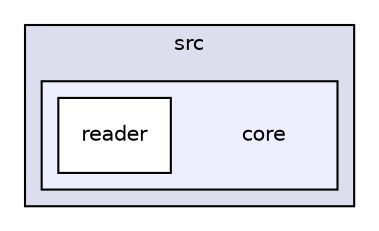 digraph "src/core" {
  compound=true
  node [ fontsize="10", fontname="Helvetica"];
  edge [ labelfontsize="10", labelfontname="Helvetica"];
  subgraph clusterdir_68267d1309a1af8e8297ef4c3efbcdba {
    graph [ bgcolor="#ddddee", pencolor="black", label="src" fontname="Helvetica", fontsize="10", URL="dir_68267d1309a1af8e8297ef4c3efbcdba.html"]
  subgraph clusterdir_aebb8dcc11953d78e620bbef0b9e2183 {
    graph [ bgcolor="#eeeeff", pencolor="black", label="" URL="dir_aebb8dcc11953d78e620bbef0b9e2183.html"];
    dir_aebb8dcc11953d78e620bbef0b9e2183 [shape=plaintext label="core"];
    dir_f0bc79fcfb3638d768804a9bbcca633f [shape=box label="reader" color="black" fillcolor="white" style="filled" URL="dir_f0bc79fcfb3638d768804a9bbcca633f.html"];
  }
  }
}
